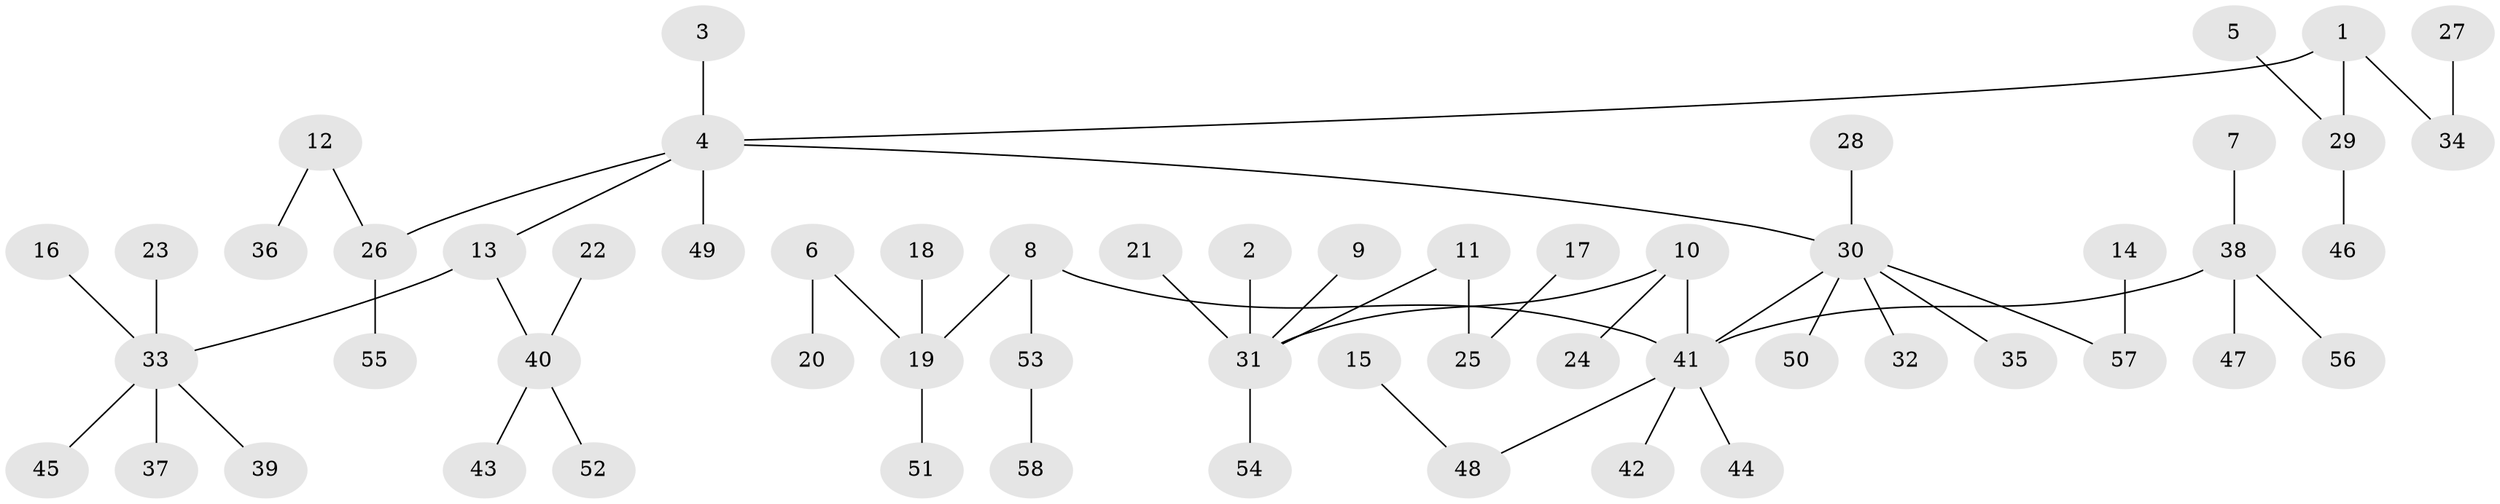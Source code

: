 // original degree distribution, {6: 0.017241379310344827, 7: 0.008620689655172414, 9: 0.008620689655172414, 4: 0.0603448275862069, 5: 0.017241379310344827, 2: 0.27586206896551724, 3: 0.09482758620689655, 8: 0.008620689655172414, 1: 0.5086206896551724}
// Generated by graph-tools (version 1.1) at 2025/50/03/09/25 03:50:18]
// undirected, 58 vertices, 57 edges
graph export_dot {
graph [start="1"]
  node [color=gray90,style=filled];
  1;
  2;
  3;
  4;
  5;
  6;
  7;
  8;
  9;
  10;
  11;
  12;
  13;
  14;
  15;
  16;
  17;
  18;
  19;
  20;
  21;
  22;
  23;
  24;
  25;
  26;
  27;
  28;
  29;
  30;
  31;
  32;
  33;
  34;
  35;
  36;
  37;
  38;
  39;
  40;
  41;
  42;
  43;
  44;
  45;
  46;
  47;
  48;
  49;
  50;
  51;
  52;
  53;
  54;
  55;
  56;
  57;
  58;
  1 -- 4 [weight=1.0];
  1 -- 29 [weight=1.0];
  1 -- 34 [weight=1.0];
  2 -- 31 [weight=1.0];
  3 -- 4 [weight=1.0];
  4 -- 13 [weight=1.0];
  4 -- 26 [weight=1.0];
  4 -- 30 [weight=1.0];
  4 -- 49 [weight=1.0];
  5 -- 29 [weight=1.0];
  6 -- 19 [weight=1.0];
  6 -- 20 [weight=1.0];
  7 -- 38 [weight=1.0];
  8 -- 19 [weight=1.0];
  8 -- 41 [weight=1.0];
  8 -- 53 [weight=1.0];
  9 -- 31 [weight=1.0];
  10 -- 24 [weight=1.0];
  10 -- 31 [weight=1.0];
  10 -- 41 [weight=1.0];
  11 -- 25 [weight=1.0];
  11 -- 31 [weight=1.0];
  12 -- 26 [weight=1.0];
  12 -- 36 [weight=1.0];
  13 -- 33 [weight=1.0];
  13 -- 40 [weight=1.0];
  14 -- 57 [weight=1.0];
  15 -- 48 [weight=1.0];
  16 -- 33 [weight=1.0];
  17 -- 25 [weight=1.0];
  18 -- 19 [weight=1.0];
  19 -- 51 [weight=1.0];
  21 -- 31 [weight=1.0];
  22 -- 40 [weight=1.0];
  23 -- 33 [weight=1.0];
  26 -- 55 [weight=1.0];
  27 -- 34 [weight=1.0];
  28 -- 30 [weight=1.0];
  29 -- 46 [weight=1.0];
  30 -- 32 [weight=1.0];
  30 -- 35 [weight=1.0];
  30 -- 41 [weight=1.0];
  30 -- 50 [weight=1.0];
  30 -- 57 [weight=1.0];
  31 -- 54 [weight=1.0];
  33 -- 37 [weight=1.0];
  33 -- 39 [weight=1.0];
  33 -- 45 [weight=1.0];
  38 -- 41 [weight=1.0];
  38 -- 47 [weight=1.0];
  38 -- 56 [weight=1.0];
  40 -- 43 [weight=1.0];
  40 -- 52 [weight=1.0];
  41 -- 42 [weight=1.0];
  41 -- 44 [weight=1.0];
  41 -- 48 [weight=1.0];
  53 -- 58 [weight=1.0];
}
